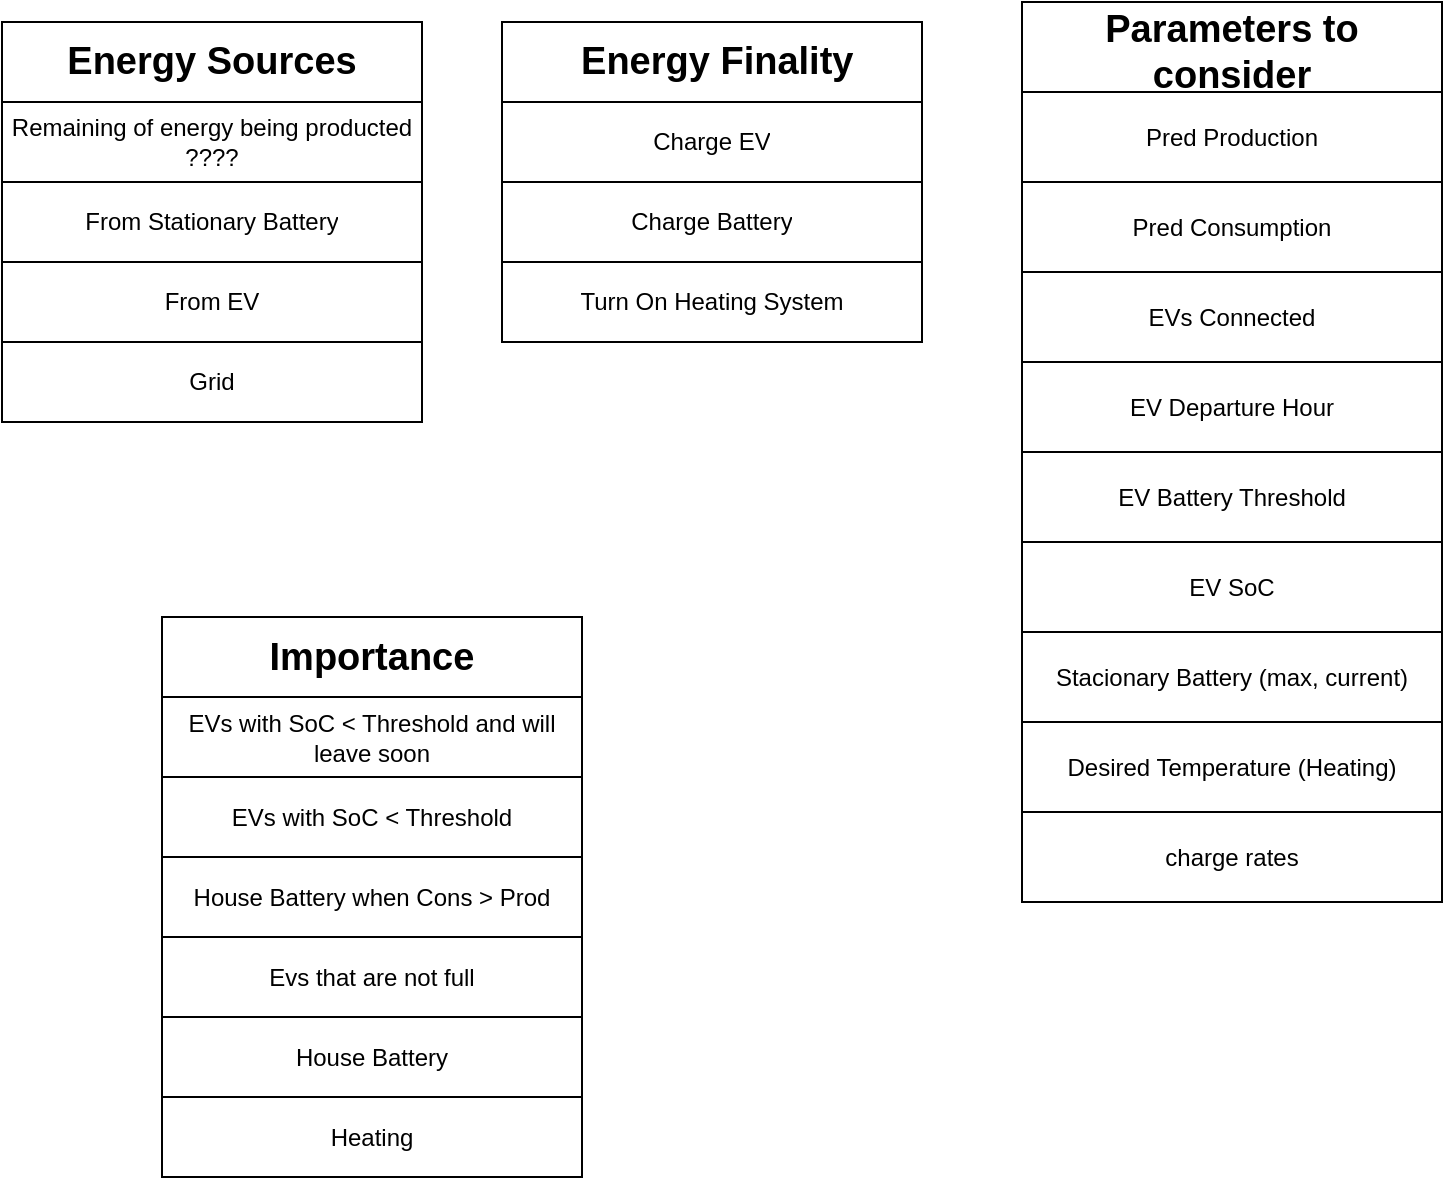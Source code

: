 <mxfile version="16.5.2" type="device" pages="3"><diagram id="OU4k2TjEhq9IYd7AqHkk" name="Page-1"><mxGraphModel dx="1990" dy="805" grid="1" gridSize="10" guides="1" tooltips="1" connect="1" arrows="1" fold="1" page="1" pageScale="1" pageWidth="850" pageHeight="1100" math="0" shadow="0"><root><mxCell id="0"/><mxCell id="1" parent="0"/><mxCell id="NfDv1R_5uM64fhhLwuox-10" value="" style="shape=table;startSize=0;container=1;collapsible=0;childLayout=tableLayout;" parent="1" vertex="1"><mxGeometry x="270" y="30" width="210" height="160" as="geometry"/></mxCell><mxCell id="NfDv1R_5uM64fhhLwuox-11" value="" style="shape=tableRow;horizontal=0;startSize=0;swimlaneHead=0;swimlaneBody=0;top=0;left=0;bottom=0;right=0;collapsible=0;dropTarget=0;fillColor=none;points=[[0,0.5],[1,0.5]];portConstraint=eastwest;" parent="NfDv1R_5uM64fhhLwuox-10" vertex="1"><mxGeometry width="210" height="40" as="geometry"/></mxCell><mxCell id="NfDv1R_5uM64fhhLwuox-12" value="&lt;span style=&quot;font-size: 19px&quot;&gt;&lt;b&gt;&amp;nbsp;Energy Finality&lt;/b&gt;&lt;/span&gt;" style="shape=partialRectangle;html=1;whiteSpace=wrap;connectable=0;overflow=hidden;fillColor=none;top=0;left=0;bottom=0;right=0;pointerEvents=1;" parent="NfDv1R_5uM64fhhLwuox-11" vertex="1"><mxGeometry width="210" height="40" as="geometry"><mxRectangle width="210" height="40" as="alternateBounds"/></mxGeometry></mxCell><mxCell id="NfDv1R_5uM64fhhLwuox-13" value="" style="shape=tableRow;horizontal=0;startSize=0;swimlaneHead=0;swimlaneBody=0;top=0;left=0;bottom=0;right=0;collapsible=0;dropTarget=0;fillColor=none;points=[[0,0.5],[1,0.5]];portConstraint=eastwest;" parent="NfDv1R_5uM64fhhLwuox-10" vertex="1"><mxGeometry y="40" width="210" height="40" as="geometry"/></mxCell><mxCell id="NfDv1R_5uM64fhhLwuox-14" value="Charge EV" style="shape=partialRectangle;html=1;whiteSpace=wrap;connectable=0;overflow=hidden;fillColor=none;top=0;left=0;bottom=0;right=0;pointerEvents=1;" parent="NfDv1R_5uM64fhhLwuox-13" vertex="1"><mxGeometry width="210" height="40" as="geometry"><mxRectangle width="210" height="40" as="alternateBounds"/></mxGeometry></mxCell><mxCell id="NfDv1R_5uM64fhhLwuox-15" value="" style="shape=tableRow;horizontal=0;startSize=0;swimlaneHead=0;swimlaneBody=0;top=0;left=0;bottom=0;right=0;collapsible=0;dropTarget=0;fillColor=none;points=[[0,0.5],[1,0.5]];portConstraint=eastwest;" parent="NfDv1R_5uM64fhhLwuox-10" vertex="1"><mxGeometry y="80" width="210" height="40" as="geometry"/></mxCell><mxCell id="NfDv1R_5uM64fhhLwuox-16" value="Charge Battery" style="shape=partialRectangle;html=1;whiteSpace=wrap;connectable=0;overflow=hidden;fillColor=none;top=0;left=0;bottom=0;right=0;pointerEvents=1;" parent="NfDv1R_5uM64fhhLwuox-15" vertex="1"><mxGeometry width="210" height="40" as="geometry"><mxRectangle width="210" height="40" as="alternateBounds"/></mxGeometry></mxCell><mxCell id="NfDv1R_5uM64fhhLwuox-17" value="" style="shape=tableRow;horizontal=0;startSize=0;swimlaneHead=0;swimlaneBody=0;top=0;left=0;bottom=0;right=0;collapsible=0;dropTarget=0;fillColor=none;points=[[0,0.5],[1,0.5]];portConstraint=eastwest;" parent="NfDv1R_5uM64fhhLwuox-10" vertex="1"><mxGeometry y="120" width="210" height="40" as="geometry"/></mxCell><mxCell id="NfDv1R_5uM64fhhLwuox-18" value="Turn On Heating System" style="shape=partialRectangle;html=1;whiteSpace=wrap;connectable=0;overflow=hidden;fillColor=none;top=0;left=0;bottom=0;right=0;pointerEvents=1;" parent="NfDv1R_5uM64fhhLwuox-17" vertex="1"><mxGeometry width="210" height="40" as="geometry"><mxRectangle width="210" height="40" as="alternateBounds"/></mxGeometry></mxCell><mxCell id="NfDv1R_5uM64fhhLwuox-19" value="" style="shape=table;startSize=0;container=1;collapsible=0;childLayout=tableLayout;" parent="1" vertex="1"><mxGeometry x="530" y="20" width="210" height="450" as="geometry"/></mxCell><mxCell id="NfDv1R_5uM64fhhLwuox-20" value="" style="shape=tableRow;horizontal=0;startSize=0;swimlaneHead=0;swimlaneBody=0;top=0;left=0;bottom=0;right=0;collapsible=0;dropTarget=0;fillColor=none;points=[[0,0.5],[1,0.5]];portConstraint=eastwest;" parent="NfDv1R_5uM64fhhLwuox-19" vertex="1"><mxGeometry width="210" height="45" as="geometry"/></mxCell><mxCell id="NfDv1R_5uM64fhhLwuox-21" value="&lt;b&gt;&lt;font style=&quot;font-size: 19px&quot;&gt;Parameters to consider&lt;/font&gt;&lt;/b&gt;" style="shape=partialRectangle;html=1;whiteSpace=wrap;connectable=0;overflow=hidden;fillColor=none;top=0;left=0;bottom=0;right=0;pointerEvents=1;" parent="NfDv1R_5uM64fhhLwuox-20" vertex="1"><mxGeometry width="210" height="45" as="geometry"><mxRectangle width="210" height="45" as="alternateBounds"/></mxGeometry></mxCell><mxCell id="NfDv1R_5uM64fhhLwuox-22" value="" style="shape=tableRow;horizontal=0;startSize=0;swimlaneHead=0;swimlaneBody=0;top=0;left=0;bottom=0;right=0;collapsible=0;dropTarget=0;fillColor=none;points=[[0,0.5],[1,0.5]];portConstraint=eastwest;" parent="NfDv1R_5uM64fhhLwuox-19" vertex="1"><mxGeometry y="45" width="210" height="45" as="geometry"/></mxCell><mxCell id="NfDv1R_5uM64fhhLwuox-23" value="Pred Production" style="shape=partialRectangle;html=1;whiteSpace=wrap;connectable=0;overflow=hidden;fillColor=none;top=0;left=0;bottom=0;right=0;pointerEvents=1;" parent="NfDv1R_5uM64fhhLwuox-22" vertex="1"><mxGeometry width="210" height="45" as="geometry"><mxRectangle width="210" height="45" as="alternateBounds"/></mxGeometry></mxCell><mxCell id="NfDv1R_5uM64fhhLwuox-24" value="" style="shape=tableRow;horizontal=0;startSize=0;swimlaneHead=0;swimlaneBody=0;top=0;left=0;bottom=0;right=0;collapsible=0;dropTarget=0;fillColor=none;points=[[0,0.5],[1,0.5]];portConstraint=eastwest;" parent="NfDv1R_5uM64fhhLwuox-19" vertex="1"><mxGeometry y="90" width="210" height="45" as="geometry"/></mxCell><mxCell id="NfDv1R_5uM64fhhLwuox-25" value="Pred Consumption" style="shape=partialRectangle;html=1;whiteSpace=wrap;connectable=0;overflow=hidden;fillColor=none;top=0;left=0;bottom=0;right=0;pointerEvents=1;" parent="NfDv1R_5uM64fhhLwuox-24" vertex="1"><mxGeometry width="210" height="45" as="geometry"><mxRectangle width="210" height="45" as="alternateBounds"/></mxGeometry></mxCell><mxCell id="NfDv1R_5uM64fhhLwuox-26" value="" style="shape=tableRow;horizontal=0;startSize=0;swimlaneHead=0;swimlaneBody=0;top=0;left=0;bottom=0;right=0;collapsible=0;dropTarget=0;fillColor=none;points=[[0,0.5],[1,0.5]];portConstraint=eastwest;" parent="NfDv1R_5uM64fhhLwuox-19" vertex="1"><mxGeometry y="135" width="210" height="45" as="geometry"/></mxCell><mxCell id="NfDv1R_5uM64fhhLwuox-27" value="&lt;span&gt;EVs Connected&lt;/span&gt;" style="shape=partialRectangle;html=1;whiteSpace=wrap;connectable=0;overflow=hidden;fillColor=none;top=0;left=0;bottom=0;right=0;pointerEvents=1;" parent="NfDv1R_5uM64fhhLwuox-26" vertex="1"><mxGeometry width="210" height="45" as="geometry"><mxRectangle width="210" height="45" as="alternateBounds"/></mxGeometry></mxCell><mxCell id="NfDv1R_5uM64fhhLwuox-46" value="" style="shape=tableRow;horizontal=0;startSize=0;swimlaneHead=0;swimlaneBody=0;top=0;left=0;bottom=0;right=0;collapsible=0;dropTarget=0;fillColor=none;points=[[0,0.5],[1,0.5]];portConstraint=eastwest;" parent="NfDv1R_5uM64fhhLwuox-19" vertex="1"><mxGeometry y="180" width="210" height="45" as="geometry"/></mxCell><mxCell id="NfDv1R_5uM64fhhLwuox-47" value="&lt;span&gt;EV Departure Hour&lt;/span&gt;" style="shape=partialRectangle;html=1;whiteSpace=wrap;connectable=0;overflow=hidden;fillColor=none;top=0;left=0;bottom=0;right=0;pointerEvents=1;" parent="NfDv1R_5uM64fhhLwuox-46" vertex="1"><mxGeometry width="210" height="45" as="geometry"><mxRectangle width="210" height="45" as="alternateBounds"/></mxGeometry></mxCell><mxCell id="NfDv1R_5uM64fhhLwuox-48" value="" style="shape=tableRow;horizontal=0;startSize=0;swimlaneHead=0;swimlaneBody=0;top=0;left=0;bottom=0;right=0;collapsible=0;dropTarget=0;fillColor=none;points=[[0,0.5],[1,0.5]];portConstraint=eastwest;" parent="NfDv1R_5uM64fhhLwuox-19" vertex="1"><mxGeometry y="225" width="210" height="45" as="geometry"/></mxCell><mxCell id="NfDv1R_5uM64fhhLwuox-49" value="&lt;span&gt;EV Battery Threshold&lt;/span&gt;" style="shape=partialRectangle;html=1;whiteSpace=wrap;connectable=0;overflow=hidden;fillColor=none;top=0;left=0;bottom=0;right=0;pointerEvents=1;" parent="NfDv1R_5uM64fhhLwuox-48" vertex="1"><mxGeometry width="210" height="45" as="geometry"><mxRectangle width="210" height="45" as="alternateBounds"/></mxGeometry></mxCell><mxCell id="NfDv1R_5uM64fhhLwuox-50" value="" style="shape=tableRow;horizontal=0;startSize=0;swimlaneHead=0;swimlaneBody=0;top=0;left=0;bottom=0;right=0;collapsible=0;dropTarget=0;fillColor=none;points=[[0,0.5],[1,0.5]];portConstraint=eastwest;" parent="NfDv1R_5uM64fhhLwuox-19" vertex="1"><mxGeometry y="270" width="210" height="45" as="geometry"/></mxCell><mxCell id="NfDv1R_5uM64fhhLwuox-51" value="&lt;span&gt;EV SoC&lt;/span&gt;" style="shape=partialRectangle;html=1;whiteSpace=wrap;connectable=0;overflow=hidden;fillColor=none;top=0;left=0;bottom=0;right=0;pointerEvents=1;" parent="NfDv1R_5uM64fhhLwuox-50" vertex="1"><mxGeometry width="210" height="45" as="geometry"><mxRectangle width="210" height="45" as="alternateBounds"/></mxGeometry></mxCell><mxCell id="NfDv1R_5uM64fhhLwuox-52" value="" style="shape=tableRow;horizontal=0;startSize=0;swimlaneHead=0;swimlaneBody=0;top=0;left=0;bottom=0;right=0;collapsible=0;dropTarget=0;fillColor=none;points=[[0,0.5],[1,0.5]];portConstraint=eastwest;" parent="NfDv1R_5uM64fhhLwuox-19" vertex="1"><mxGeometry y="315" width="210" height="45" as="geometry"/></mxCell><mxCell id="NfDv1R_5uM64fhhLwuox-53" value="Stacionary Battery (max, current)" style="shape=partialRectangle;html=1;whiteSpace=wrap;connectable=0;overflow=hidden;fillColor=none;top=0;left=0;bottom=0;right=0;pointerEvents=1;" parent="NfDv1R_5uM64fhhLwuox-52" vertex="1"><mxGeometry width="210" height="45" as="geometry"><mxRectangle width="210" height="45" as="alternateBounds"/></mxGeometry></mxCell><mxCell id="TICVULP2S65Z2VSDWABs-18" value="" style="shape=tableRow;horizontal=0;startSize=0;swimlaneHead=0;swimlaneBody=0;top=0;left=0;bottom=0;right=0;collapsible=0;dropTarget=0;fillColor=none;points=[[0,0.5],[1,0.5]];portConstraint=eastwest;" parent="NfDv1R_5uM64fhhLwuox-19" vertex="1"><mxGeometry y="360" width="210" height="45" as="geometry"/></mxCell><mxCell id="TICVULP2S65Z2VSDWABs-19" value="&lt;span&gt;Desired Temperature (Heating)&lt;/span&gt;" style="shape=partialRectangle;html=1;whiteSpace=wrap;connectable=0;overflow=hidden;fillColor=none;top=0;left=0;bottom=0;right=0;pointerEvents=1;" parent="TICVULP2S65Z2VSDWABs-18" vertex="1"><mxGeometry width="210" height="45" as="geometry"><mxRectangle width="210" height="45" as="alternateBounds"/></mxGeometry></mxCell><mxCell id="jtaK97rn_gOuXAsPOfWj-20" value="" style="shape=tableRow;horizontal=0;startSize=0;swimlaneHead=0;swimlaneBody=0;top=0;left=0;bottom=0;right=0;collapsible=0;dropTarget=0;fillColor=none;points=[[0,0.5],[1,0.5]];portConstraint=eastwest;" parent="NfDv1R_5uM64fhhLwuox-19" vertex="1"><mxGeometry y="405" width="210" height="45" as="geometry"/></mxCell><mxCell id="jtaK97rn_gOuXAsPOfWj-21" value="charge rates" style="shape=partialRectangle;html=1;whiteSpace=wrap;connectable=0;overflow=hidden;fillColor=none;top=0;left=0;bottom=0;right=0;pointerEvents=1;" parent="jtaK97rn_gOuXAsPOfWj-20" vertex="1"><mxGeometry width="210" height="45" as="geometry"><mxRectangle width="210" height="45" as="alternateBounds"/></mxGeometry></mxCell><mxCell id="NfDv1R_5uM64fhhLwuox-35" value="" style="shape=table;startSize=0;container=1;collapsible=0;childLayout=tableLayout;" parent="1" vertex="1"><mxGeometry x="20" y="30" width="210" height="200" as="geometry"/></mxCell><mxCell id="NfDv1R_5uM64fhhLwuox-36" value="" style="shape=tableRow;horizontal=0;startSize=0;swimlaneHead=0;swimlaneBody=0;top=0;left=0;bottom=0;right=0;collapsible=0;dropTarget=0;fillColor=none;points=[[0,0.5],[1,0.5]];portConstraint=eastwest;" parent="NfDv1R_5uM64fhhLwuox-35" vertex="1"><mxGeometry width="210" height="40" as="geometry"/></mxCell><mxCell id="NfDv1R_5uM64fhhLwuox-37" value="&lt;b&gt;&lt;font style=&quot;font-size: 19px&quot;&gt;Energy Sources&lt;/font&gt;&lt;/b&gt;" style="shape=partialRectangle;html=1;whiteSpace=wrap;connectable=0;overflow=hidden;fillColor=none;top=0;left=0;bottom=0;right=0;pointerEvents=1;" parent="NfDv1R_5uM64fhhLwuox-36" vertex="1"><mxGeometry width="210" height="40" as="geometry"><mxRectangle width="210" height="40" as="alternateBounds"/></mxGeometry></mxCell><mxCell id="NfDv1R_5uM64fhhLwuox-38" value="" style="shape=tableRow;horizontal=0;startSize=0;swimlaneHead=0;swimlaneBody=0;top=0;left=0;bottom=0;right=0;collapsible=0;dropTarget=0;fillColor=none;points=[[0,0.5],[1,0.5]];portConstraint=eastwest;" parent="NfDv1R_5uM64fhhLwuox-35" vertex="1"><mxGeometry y="40" width="210" height="40" as="geometry"/></mxCell><mxCell id="NfDv1R_5uM64fhhLwuox-39" value="Remaining of energy being producted ????" style="shape=partialRectangle;html=1;whiteSpace=wrap;connectable=0;overflow=hidden;fillColor=none;top=0;left=0;bottom=0;right=0;pointerEvents=1;" parent="NfDv1R_5uM64fhhLwuox-38" vertex="1"><mxGeometry width="210" height="40" as="geometry"><mxRectangle width="210" height="40" as="alternateBounds"/></mxGeometry></mxCell><mxCell id="NfDv1R_5uM64fhhLwuox-40" value="" style="shape=tableRow;horizontal=0;startSize=0;swimlaneHead=0;swimlaneBody=0;top=0;left=0;bottom=0;right=0;collapsible=0;dropTarget=0;fillColor=none;points=[[0,0.5],[1,0.5]];portConstraint=eastwest;" parent="NfDv1R_5uM64fhhLwuox-35" vertex="1"><mxGeometry y="80" width="210" height="40" as="geometry"/></mxCell><mxCell id="NfDv1R_5uM64fhhLwuox-41" value="From Stationary Battery" style="shape=partialRectangle;html=1;whiteSpace=wrap;connectable=0;overflow=hidden;fillColor=none;top=0;left=0;bottom=0;right=0;pointerEvents=1;" parent="NfDv1R_5uM64fhhLwuox-40" vertex="1"><mxGeometry width="210" height="40" as="geometry"><mxRectangle width="210" height="40" as="alternateBounds"/></mxGeometry></mxCell><mxCell id="NfDv1R_5uM64fhhLwuox-44" value="" style="shape=tableRow;horizontal=0;startSize=0;swimlaneHead=0;swimlaneBody=0;top=0;left=0;bottom=0;right=0;collapsible=0;dropTarget=0;fillColor=none;points=[[0,0.5],[1,0.5]];portConstraint=eastwest;" parent="NfDv1R_5uM64fhhLwuox-35" vertex="1"><mxGeometry y="120" width="210" height="40" as="geometry"/></mxCell><mxCell id="NfDv1R_5uM64fhhLwuox-45" value="From EV" style="shape=partialRectangle;html=1;whiteSpace=wrap;connectable=0;overflow=hidden;fillColor=none;top=0;left=0;bottom=0;right=0;pointerEvents=1;" parent="NfDv1R_5uM64fhhLwuox-44" vertex="1"><mxGeometry width="210" height="40" as="geometry"><mxRectangle width="210" height="40" as="alternateBounds"/></mxGeometry></mxCell><mxCell id="0l7w2pZwnHMeky_tz0Bx-3" value="" style="shape=tableRow;horizontal=0;startSize=0;swimlaneHead=0;swimlaneBody=0;top=0;left=0;bottom=0;right=0;collapsible=0;dropTarget=0;fillColor=none;points=[[0,0.5],[1,0.5]];portConstraint=eastwest;" vertex="1" parent="NfDv1R_5uM64fhhLwuox-35"><mxGeometry y="160" width="210" height="40" as="geometry"/></mxCell><mxCell id="0l7w2pZwnHMeky_tz0Bx-4" value="Grid" style="shape=partialRectangle;html=1;whiteSpace=wrap;connectable=0;overflow=hidden;fillColor=none;top=0;left=0;bottom=0;right=0;pointerEvents=1;" vertex="1" parent="0l7w2pZwnHMeky_tz0Bx-3"><mxGeometry width="210" height="40" as="geometry"><mxRectangle width="210" height="40" as="alternateBounds"/></mxGeometry></mxCell><mxCell id="DDMQ2BVwc8BzYwugxK46-1" value="" style="shape=table;startSize=0;container=1;collapsible=0;childLayout=tableLayout;" vertex="1" parent="1"><mxGeometry x="100" y="327.5" width="210" height="280" as="geometry"/></mxCell><mxCell id="DDMQ2BVwc8BzYwugxK46-2" value="" style="shape=tableRow;horizontal=0;startSize=0;swimlaneHead=0;swimlaneBody=0;top=0;left=0;bottom=0;right=0;collapsible=0;dropTarget=0;fillColor=none;points=[[0,0.5],[1,0.5]];portConstraint=eastwest;" vertex="1" parent="DDMQ2BVwc8BzYwugxK46-1"><mxGeometry width="210" height="40" as="geometry"/></mxCell><mxCell id="DDMQ2BVwc8BzYwugxK46-3" value="&lt;span style=&quot;font-size: 19px&quot;&gt;&lt;b&gt;Importance&lt;/b&gt;&lt;/span&gt;" style="shape=partialRectangle;html=1;whiteSpace=wrap;connectable=0;overflow=hidden;fillColor=none;top=0;left=0;bottom=0;right=0;pointerEvents=1;" vertex="1" parent="DDMQ2BVwc8BzYwugxK46-2"><mxGeometry width="210" height="40" as="geometry"><mxRectangle width="210" height="40" as="alternateBounds"/></mxGeometry></mxCell><mxCell id="DDMQ2BVwc8BzYwugxK46-4" value="" style="shape=tableRow;horizontal=0;startSize=0;swimlaneHead=0;swimlaneBody=0;top=0;left=0;bottom=0;right=0;collapsible=0;dropTarget=0;fillColor=none;points=[[0,0.5],[1,0.5]];portConstraint=eastwest;" vertex="1" parent="DDMQ2BVwc8BzYwugxK46-1"><mxGeometry y="40" width="210" height="40" as="geometry"/></mxCell><mxCell id="DDMQ2BVwc8BzYwugxK46-5" value="EVs with SoC &amp;lt; Threshold and will leave soon" style="shape=partialRectangle;html=1;whiteSpace=wrap;connectable=0;overflow=hidden;fillColor=none;top=0;left=0;bottom=0;right=0;pointerEvents=1;" vertex="1" parent="DDMQ2BVwc8BzYwugxK46-4"><mxGeometry width="210" height="40" as="geometry"><mxRectangle width="210" height="40" as="alternateBounds"/></mxGeometry></mxCell><mxCell id="DDMQ2BVwc8BzYwugxK46-6" value="" style="shape=tableRow;horizontal=0;startSize=0;swimlaneHead=0;swimlaneBody=0;top=0;left=0;bottom=0;right=0;collapsible=0;dropTarget=0;fillColor=none;points=[[0,0.5],[1,0.5]];portConstraint=eastwest;" vertex="1" parent="DDMQ2BVwc8BzYwugxK46-1"><mxGeometry y="80" width="210" height="40" as="geometry"/></mxCell><mxCell id="DDMQ2BVwc8BzYwugxK46-7" value="EVs with SoC &amp;lt; Threshold" style="shape=partialRectangle;html=1;whiteSpace=wrap;connectable=0;overflow=hidden;fillColor=none;top=0;left=0;bottom=0;right=0;pointerEvents=1;" vertex="1" parent="DDMQ2BVwc8BzYwugxK46-6"><mxGeometry width="210" height="40" as="geometry"><mxRectangle width="210" height="40" as="alternateBounds"/></mxGeometry></mxCell><mxCell id="DDMQ2BVwc8BzYwugxK46-8" value="" style="shape=tableRow;horizontal=0;startSize=0;swimlaneHead=0;swimlaneBody=0;top=0;left=0;bottom=0;right=0;collapsible=0;dropTarget=0;fillColor=none;points=[[0,0.5],[1,0.5]];portConstraint=eastwest;" vertex="1" parent="DDMQ2BVwc8BzYwugxK46-1"><mxGeometry y="120" width="210" height="40" as="geometry"/></mxCell><mxCell id="DDMQ2BVwc8BzYwugxK46-9" value="House Battery when Cons &amp;gt; Prod" style="shape=partialRectangle;html=1;whiteSpace=wrap;connectable=0;overflow=hidden;fillColor=none;top=0;left=0;bottom=0;right=0;pointerEvents=1;" vertex="1" parent="DDMQ2BVwc8BzYwugxK46-8"><mxGeometry width="210" height="40" as="geometry"><mxRectangle width="210" height="40" as="alternateBounds"/></mxGeometry></mxCell><mxCell id="DDMQ2BVwc8BzYwugxK46-19" value="" style="shape=tableRow;horizontal=0;startSize=0;swimlaneHead=0;swimlaneBody=0;top=0;left=0;bottom=0;right=0;collapsible=0;dropTarget=0;fillColor=none;points=[[0,0.5],[1,0.5]];portConstraint=eastwest;" vertex="1" parent="DDMQ2BVwc8BzYwugxK46-1"><mxGeometry y="160" width="210" height="40" as="geometry"/></mxCell><mxCell id="DDMQ2BVwc8BzYwugxK46-20" value="Evs that are not full" style="shape=partialRectangle;html=1;whiteSpace=wrap;connectable=0;overflow=hidden;fillColor=none;top=0;left=0;bottom=0;right=0;pointerEvents=1;" vertex="1" parent="DDMQ2BVwc8BzYwugxK46-19"><mxGeometry width="210" height="40" as="geometry"><mxRectangle width="210" height="40" as="alternateBounds"/></mxGeometry></mxCell><mxCell id="eWBMA-9RdLpV4JyEIEbS-1" value="" style="shape=tableRow;horizontal=0;startSize=0;swimlaneHead=0;swimlaneBody=0;top=0;left=0;bottom=0;right=0;collapsible=0;dropTarget=0;fillColor=none;points=[[0,0.5],[1,0.5]];portConstraint=eastwest;" vertex="1" parent="DDMQ2BVwc8BzYwugxK46-1"><mxGeometry y="200" width="210" height="40" as="geometry"/></mxCell><mxCell id="eWBMA-9RdLpV4JyEIEbS-2" value="House Battery" style="shape=partialRectangle;html=1;whiteSpace=wrap;connectable=0;overflow=hidden;fillColor=none;top=0;left=0;bottom=0;right=0;pointerEvents=1;" vertex="1" parent="eWBMA-9RdLpV4JyEIEbS-1"><mxGeometry width="210" height="40" as="geometry"><mxRectangle width="210" height="40" as="alternateBounds"/></mxGeometry></mxCell><mxCell id="eWBMA-9RdLpV4JyEIEbS-3" value="" style="shape=tableRow;horizontal=0;startSize=0;swimlaneHead=0;swimlaneBody=0;top=0;left=0;bottom=0;right=0;collapsible=0;dropTarget=0;fillColor=none;points=[[0,0.5],[1,0.5]];portConstraint=eastwest;" vertex="1" parent="DDMQ2BVwc8BzYwugxK46-1"><mxGeometry y="240" width="210" height="40" as="geometry"/></mxCell><mxCell id="eWBMA-9RdLpV4JyEIEbS-4" value="Heating" style="shape=partialRectangle;html=1;whiteSpace=wrap;connectable=0;overflow=hidden;fillColor=none;top=0;left=0;bottom=0;right=0;pointerEvents=1;" vertex="1" parent="eWBMA-9RdLpV4JyEIEbS-3"><mxGeometry width="210" height="40" as="geometry"><mxRectangle width="210" height="40" as="alternateBounds"/></mxGeometry></mxCell></root></mxGraphModel></diagram><diagram id="BL58Ee4ZfpTsDiuSqoVn" name="Page-3"><mxGraphModel dx="1990" dy="805" grid="1" gridSize="10" guides="1" tooltips="1" connect="1" arrows="1" fold="1" page="1" pageScale="1" pageWidth="850" pageHeight="1100" math="0" shadow="0"><root><mxCell id="wUj_Abo4bJ4EukRgE_3O-0"/><mxCell id="wUj_Abo4bJ4EukRgE_3O-1" parent="wUj_Abo4bJ4EukRgE_3O-0"/><mxCell id="oFJi7SueaGYeI3hYcuS6-0" value="Energy Production" style="rounded=0;whiteSpace=wrap;html=1;" vertex="1" parent="wUj_Abo4bJ4EukRgE_3O-1"><mxGeometry x="90" y="60" width="120" height="60" as="geometry"/></mxCell><mxCell id="oFJi7SueaGYeI3hYcuS6-1" value="Stationary battery" style="rounded=0;whiteSpace=wrap;html=1;" vertex="1" parent="wUj_Abo4bJ4EukRgE_3O-1"><mxGeometry x="220" y="150" width="120" height="60" as="geometry"/></mxCell><mxCell id="oFJi7SueaGYeI3hYcuS6-2" value="Energy Consumption" style="rounded=0;whiteSpace=wrap;html=1;" vertex="1" parent="wUj_Abo4bJ4EukRgE_3O-1"><mxGeometry x="350" y="60" width="120" height="60" as="geometry"/></mxCell><mxCell id="oFJi7SueaGYeI3hYcuS6-4" value="EV" style="rounded=0;whiteSpace=wrap;html=1;" vertex="1" parent="wUj_Abo4bJ4EukRgE_3O-1"><mxGeometry x="150" y="250" width="60" height="50" as="geometry"/></mxCell><mxCell id="oFJi7SueaGYeI3hYcuS6-5" value="EV" style="rounded=0;whiteSpace=wrap;html=1;" vertex="1" parent="wUj_Abo4bJ4EukRgE_3O-1"><mxGeometry x="350" y="250" width="60" height="50" as="geometry"/></mxCell><mxCell id="oFJi7SueaGYeI3hYcuS6-7" value="" style="endArrow=classic;html=1;rounded=0;exitX=1;exitY=1;exitDx=0;exitDy=0;entryX=0.058;entryY=-0.05;entryDx=0;entryDy=0;entryPerimeter=0;" edge="1" parent="wUj_Abo4bJ4EukRgE_3O-1" source="oFJi7SueaGYeI3hYcuS6-0" target="oFJi7SueaGYeI3hYcuS6-1"><mxGeometry width="50" height="50" relative="1" as="geometry"><mxPoint x="400" y="440" as="sourcePoint"/><mxPoint x="450" y="390" as="targetPoint"/></mxGeometry></mxCell><mxCell id="oFJi7SueaGYeI3hYcuS6-9" value="" style="endArrow=classic;html=1;rounded=0;exitX=1;exitY=0;exitDx=0;exitDy=0;entryX=0;entryY=1;entryDx=0;entryDy=0;" edge="1" parent="wUj_Abo4bJ4EukRgE_3O-1" source="oFJi7SueaGYeI3hYcuS6-1" target="oFJi7SueaGYeI3hYcuS6-2"><mxGeometry width="50" height="50" relative="1" as="geometry"><mxPoint x="400" y="440" as="sourcePoint"/><mxPoint x="450" y="390" as="targetPoint"/></mxGeometry></mxCell><mxCell id="oFJi7SueaGYeI3hYcuS6-10" value="" style="endArrow=classic;html=1;rounded=0;exitX=1;exitY=0;exitDx=0;exitDy=0;entryX=0;entryY=1;entryDx=0;entryDy=0;" edge="1" parent="wUj_Abo4bJ4EukRgE_3O-1" source="oFJi7SueaGYeI3hYcuS6-4" target="oFJi7SueaGYeI3hYcuS6-1"><mxGeometry width="50" height="50" relative="1" as="geometry"><mxPoint x="400" y="440" as="sourcePoint"/><mxPoint x="450" y="390" as="targetPoint"/></mxGeometry></mxCell><mxCell id="oFJi7SueaGYeI3hYcuS6-11" value="" style="endArrow=classic;html=1;rounded=0;exitX=0;exitY=0;exitDx=0;exitDy=0;entryX=1;entryY=1;entryDx=0;entryDy=0;" edge="1" parent="wUj_Abo4bJ4EukRgE_3O-1" source="oFJi7SueaGYeI3hYcuS6-5" target="oFJi7SueaGYeI3hYcuS6-1"><mxGeometry width="50" height="50" relative="1" as="geometry"><mxPoint x="400" y="440" as="sourcePoint"/><mxPoint x="450" y="390" as="targetPoint"/></mxGeometry></mxCell><mxCell id="oFJi7SueaGYeI3hYcuS6-13" value="" style="endArrow=classic;html=1;rounded=0;exitX=0;exitY=1;exitDx=0;exitDy=0;" edge="1" parent="wUj_Abo4bJ4EukRgE_3O-1" source="oFJi7SueaGYeI3hYcuS6-1"><mxGeometry width="50" height="50" relative="1" as="geometry"><mxPoint x="250" y="330" as="sourcePoint"/><mxPoint x="210" y="250" as="targetPoint"/></mxGeometry></mxCell><mxCell id="oFJi7SueaGYeI3hYcuS6-14" value="" style="endArrow=classic;html=1;rounded=0;entryX=0;entryY=0;entryDx=0;entryDy=0;exitX=1;exitY=1;exitDx=0;exitDy=0;" edge="1" parent="wUj_Abo4bJ4EukRgE_3O-1" source="oFJi7SueaGYeI3hYcuS6-1" target="oFJi7SueaGYeI3hYcuS6-5"><mxGeometry width="50" height="50" relative="1" as="geometry"><mxPoint x="400" y="440" as="sourcePoint"/><mxPoint x="450" y="390" as="targetPoint"/></mxGeometry></mxCell><mxCell id="oFJi7SueaGYeI3hYcuS6-15" value="" style="endArrow=classic;html=1;rounded=0;exitX=1;exitY=0.5;exitDx=0;exitDy=0;entryX=0;entryY=0.5;entryDx=0;entryDy=0;" edge="1" parent="wUj_Abo4bJ4EukRgE_3O-1" source="oFJi7SueaGYeI3hYcuS6-4" target="oFJi7SueaGYeI3hYcuS6-5"><mxGeometry width="50" height="50" relative="1" as="geometry"><mxPoint x="210" y="330" as="sourcePoint"/><mxPoint x="260" y="280" as="targetPoint"/></mxGeometry></mxCell><mxCell id="oFJi7SueaGYeI3hYcuS6-16" value="" style="endArrow=classic;html=1;rounded=0;entryX=1;entryY=0.5;entryDx=0;entryDy=0;exitX=0;exitY=0.5;exitDx=0;exitDy=0;" edge="1" parent="wUj_Abo4bJ4EukRgE_3O-1" source="oFJi7SueaGYeI3hYcuS6-5" target="oFJi7SueaGYeI3hYcuS6-4"><mxGeometry width="50" height="50" relative="1" as="geometry"><mxPoint x="230" y="390" as="sourcePoint"/><mxPoint x="280" y="340" as="targetPoint"/></mxGeometry></mxCell></root></mxGraphModel></diagram><diagram id="0iBP39dMDzF55T_2szbe" name="Page-2"><mxGraphModel dx="1990" dy="805" grid="1" gridSize="10" guides="1" tooltips="1" connect="1" arrows="1" fold="1" page="1" pageScale="1" pageWidth="850" pageHeight="1100" math="0" shadow="0"><root><mxCell id="4rvjBYG6XyMvt00s5fIw-0"/><mxCell id="4rvjBYG6XyMvt00s5fIw-1" parent="4rvjBYG6XyMvt00s5fIw-0"/><mxCell id="P3WKgdNdeuseKkSKkhGK-2" style="edgeStyle=orthogonalEdgeStyle;rounded=0;orthogonalLoop=1;jettySize=auto;html=1;entryX=0.5;entryY=0;entryDx=0;entryDy=0;fontSize=19;" parent="4rvjBYG6XyMvt00s5fIw-1" source="P3WKgdNdeuseKkSKkhGK-0" target="zKdLQmMFiD0sTqLJwA71-0" edge="1"><mxGeometry relative="1" as="geometry"><mxPoint x="350" y="370" as="targetPoint"/></mxGeometry></mxCell><mxCell id="P3WKgdNdeuseKkSKkhGK-0" value="&lt;font style=&quot;font-size: 12px&quot;&gt;Prod P&amp;nbsp;&lt;br&gt;&lt;font style=&quot;font-size: 12px&quot;&gt;vs&lt;br&gt;&lt;/font&gt;&amp;nbsp;Cons P&lt;/font&gt;" style="rhombus;whiteSpace=wrap;html=1;fontSize=19;" parent="4rvjBYG6XyMvt00s5fIw-1" vertex="1"><mxGeometry x="30" y="250" width="120" height="110" as="geometry"/></mxCell><mxCell id="P3WKgdNdeuseKkSKkhGK-3" value="Prod P &amp;gt; Cons P" style="text;html=1;strokeColor=none;fillColor=none;align=center;verticalAlign=middle;whiteSpace=wrap;rounded=0;fontSize=19;" parent="4rvjBYG6XyMvt00s5fIw-1" vertex="1"><mxGeometry x="145" y="270" width="160" height="30" as="geometry"/></mxCell><mxCell id="zKdLQmMFiD0sTqLJwA71-1" style="edgeStyle=orthogonalEdgeStyle;rounded=0;orthogonalLoop=1;jettySize=auto;html=1;fontSize=19;entryX=0.5;entryY=0;entryDx=0;entryDy=0;" parent="4rvjBYG6XyMvt00s5fIw-1" source="zKdLQmMFiD0sTqLJwA71-0" target="SVkrd_9NJziWvWRX4h1z-1" edge="1"><mxGeometry relative="1" as="geometry"><mxPoint x="420" y="415" as="targetPoint"/></mxGeometry></mxCell><mxCell id="zKdLQmMFiD0sTqLJwA71-0" value="&lt;font style=&quot;font-size: 12px&quot;&gt;EV Connceted&lt;/font&gt;" style="rhombus;whiteSpace=wrap;html=1;fontSize=19;" parent="4rvjBYG6XyMvt00s5fIw-1" vertex="1"><mxGeometry x="210" y="350" width="110" height="110" as="geometry"/></mxCell><mxCell id="zKdLQmMFiD0sTqLJwA71-3" value="Yes" style="text;html=1;strokeColor=none;fillColor=none;align=center;verticalAlign=middle;whiteSpace=wrap;rounded=0;fontSize=19;" parent="4rvjBYG6XyMvt00s5fIw-1" vertex="1"><mxGeometry x="335" y="380" width="60" height="30" as="geometry"/></mxCell><mxCell id="SVkrd_9NJziWvWRX4h1z-2" style="edgeStyle=orthogonalEdgeStyle;rounded=0;orthogonalLoop=1;jettySize=auto;html=1;fontSize=12;" parent="4rvjBYG6XyMvt00s5fIw-1" source="SVkrd_9NJziWvWRX4h1z-1" edge="1"><mxGeometry relative="1" as="geometry"><mxPoint x="560" y="530" as="targetPoint"/></mxGeometry></mxCell><mxCell id="SVkrd_9NJziWvWRX4h1z-1" value="&lt;span style=&quot;font-size: 12px&quot;&gt;EV Full&lt;/span&gt;" style="rhombus;whiteSpace=wrap;html=1;fontSize=19;" parent="4rvjBYG6XyMvt00s5fIw-1" vertex="1"><mxGeometry x="370" y="470" width="120" height="120" as="geometry"/></mxCell><mxCell id="SVkrd_9NJziWvWRX4h1z-4" value="Yes" style="text;html=1;strokeColor=none;fillColor=none;align=center;verticalAlign=middle;whiteSpace=wrap;rounded=0;fontSize=19;" parent="4rvjBYG6XyMvt00s5fIw-1" vertex="1"><mxGeometry x="490" y="490" width="60" height="30" as="geometry"/></mxCell><mxCell id="SVkrd_9NJziWvWRX4h1z-5" style="edgeStyle=orthogonalEdgeStyle;rounded=0;orthogonalLoop=1;jettySize=auto;html=1;fontSize=12;" parent="4rvjBYG6XyMvt00s5fIw-1" source="SVkrd_9NJziWvWRX4h1z-6" edge="1"><mxGeometry relative="1" as="geometry"><mxPoint x="750" y="530" as="targetPoint"/></mxGeometry></mxCell><mxCell id="SVkrd_9NJziWvWRX4h1z-6" value="&lt;span style=&quot;font-size: 12px&quot;&gt;Battery Full&lt;/span&gt;" style="rhombus;whiteSpace=wrap;html=1;fontSize=19;" parent="4rvjBYG6XyMvt00s5fIw-1" vertex="1"><mxGeometry x="560" y="470" width="120" height="120" as="geometry"/></mxCell><mxCell id="SVkrd_9NJziWvWRX4h1z-7" value="Yes" style="text;html=1;strokeColor=none;fillColor=none;align=center;verticalAlign=middle;whiteSpace=wrap;rounded=0;fontSize=19;" parent="4rvjBYG6XyMvt00s5fIw-1" vertex="1"><mxGeometry x="680" y="490" width="60" height="30" as="geometry"/></mxCell><mxCell id="SVkrd_9NJziWvWRX4h1z-8" style="edgeStyle=orthogonalEdgeStyle;rounded=0;orthogonalLoop=1;jettySize=auto;html=1;fontSize=12;" parent="4rvjBYG6XyMvt00s5fIw-1" source="SVkrd_9NJziWvWRX4h1z-9" edge="1"><mxGeometry relative="1" as="geometry"><mxPoint x="940" y="530" as="targetPoint"/></mxGeometry></mxCell><mxCell id="nM-pzOnO2G4GB_omZbPs-1" style="edgeStyle=orthogonalEdgeStyle;rounded=0;orthogonalLoop=1;jettySize=auto;html=1;fontSize=12;" parent="4rvjBYG6XyMvt00s5fIw-1" source="SVkrd_9NJziWvWRX4h1z-9" edge="1"><mxGeometry relative="1" as="geometry"><mxPoint x="810" y="650" as="targetPoint"/></mxGeometry></mxCell><mxCell id="SVkrd_9NJziWvWRX4h1z-9" value="&lt;span style=&quot;font-size: 12px&quot;&gt;Good Temperature&lt;/span&gt;" style="rhombus;whiteSpace=wrap;html=1;fontSize=19;" parent="4rvjBYG6XyMvt00s5fIw-1" vertex="1"><mxGeometry x="750" y="470" width="120" height="120" as="geometry"/></mxCell><mxCell id="SVkrd_9NJziWvWRX4h1z-10" value="Yes" style="text;html=1;strokeColor=none;fillColor=none;align=center;verticalAlign=middle;whiteSpace=wrap;rounded=0;fontSize=19;" parent="4rvjBYG6XyMvt00s5fIw-1" vertex="1"><mxGeometry x="870" y="490" width="60" height="30" as="geometry"/></mxCell><mxCell id="nM-pzOnO2G4GB_omZbPs-0" value="Re Sell Energy" style="rounded=0;whiteSpace=wrap;html=1;fontSize=12;" parent="4rvjBYG6XyMvt00s5fIw-1" vertex="1"><mxGeometry x="940" y="500" width="120" height="60" as="geometry"/></mxCell><mxCell id="nM-pzOnO2G4GB_omZbPs-2" value="No" style="text;html=1;strokeColor=none;fillColor=none;align=center;verticalAlign=middle;whiteSpace=wrap;rounded=0;fontSize=19;" parent="4rvjBYG6XyMvt00s5fIw-1" vertex="1"><mxGeometry x="810" y="590" width="60" height="30" as="geometry"/></mxCell><mxCell id="nM-pzOnO2G4GB_omZbPs-3" value="Turn On Heating" style="rounded=0;whiteSpace=wrap;html=1;fontSize=12;" parent="4rvjBYG6XyMvt00s5fIw-1" vertex="1"><mxGeometry x="750" y="650" width="120" height="60" as="geometry"/></mxCell><mxCell id="nM-pzOnO2G4GB_omZbPs-4" style="edgeStyle=orthogonalEdgeStyle;rounded=0;orthogonalLoop=1;jettySize=auto;html=1;fontSize=12;" parent="4rvjBYG6XyMvt00s5fIw-1" edge="1"><mxGeometry relative="1" as="geometry"><mxPoint x="620" y="650" as="targetPoint"/><mxPoint x="620" y="590" as="sourcePoint"/></mxGeometry></mxCell><mxCell id="nM-pzOnO2G4GB_omZbPs-5" value="No" style="text;html=1;strokeColor=none;fillColor=none;align=center;verticalAlign=middle;whiteSpace=wrap;rounded=0;fontSize=19;" parent="4rvjBYG6XyMvt00s5fIw-1" vertex="1"><mxGeometry x="620" y="590" width="60" height="30" as="geometry"/></mxCell><mxCell id="nM-pzOnO2G4GB_omZbPs-6" value="Charge Battery" style="rounded=0;whiteSpace=wrap;html=1;fontSize=12;" parent="4rvjBYG6XyMvt00s5fIw-1" vertex="1"><mxGeometry x="560" y="650" width="120" height="60" as="geometry"/></mxCell><mxCell id="nM-pzOnO2G4GB_omZbPs-7" style="edgeStyle=orthogonalEdgeStyle;rounded=0;orthogonalLoop=1;jettySize=auto;html=1;fontSize=12;" parent="4rvjBYG6XyMvt00s5fIw-1" edge="1"><mxGeometry relative="1" as="geometry"><mxPoint x="430" y="650" as="targetPoint"/><mxPoint x="430" y="590" as="sourcePoint"/></mxGeometry></mxCell><mxCell id="nM-pzOnO2G4GB_omZbPs-8" value="No" style="text;html=1;strokeColor=none;fillColor=none;align=center;verticalAlign=middle;whiteSpace=wrap;rounded=0;fontSize=19;" parent="4rvjBYG6XyMvt00s5fIw-1" vertex="1"><mxGeometry x="430" y="590" width="60" height="30" as="geometry"/></mxCell><mxCell id="nM-pzOnO2G4GB_omZbPs-9" value="Charge EV" style="rounded=0;whiteSpace=wrap;html=1;fontSize=12;" parent="4rvjBYG6XyMvt00s5fIw-1" vertex="1"><mxGeometry x="370" y="650" width="120" height="60" as="geometry"/></mxCell><mxCell id="nM-pzOnO2G4GB_omZbPs-13" style="edgeStyle=orthogonalEdgeStyle;rounded=0;orthogonalLoop=1;jettySize=auto;html=1;entryX=0.5;entryY=0;entryDx=0;entryDy=0;fontSize=19;" parent="4rvjBYG6XyMvt00s5fIw-1" source="nM-pzOnO2G4GB_omZbPs-14" edge="1"><mxGeometry relative="1" as="geometry"><mxPoint x="365" y="160" as="targetPoint"/></mxGeometry></mxCell><mxCell id="nM-pzOnO2G4GB_omZbPs-14" value="&lt;font style=&quot;font-size: 12px&quot;&gt;Prod C&amp;nbsp;&lt;br&gt;&lt;font style=&quot;font-size: 12px&quot;&gt;vs&lt;br&gt;&lt;/font&gt;&amp;nbsp;Cons C&lt;/font&gt;" style="rhombus;whiteSpace=wrap;html=1;fontSize=19;" parent="4rvjBYG6XyMvt00s5fIw-1" vertex="1"><mxGeometry x="130" y="60" width="120" height="110" as="geometry"/></mxCell><mxCell id="nM-pzOnO2G4GB_omZbPs-15" value="Prod C &amp;gt; Cons C" style="text;html=1;strokeColor=none;fillColor=none;align=center;verticalAlign=middle;whiteSpace=wrap;rounded=0;fontSize=19;" parent="4rvjBYG6XyMvt00s5fIw-1" vertex="1"><mxGeometry x="245" y="80" width="160" height="30" as="geometry"/></mxCell><mxCell id="dxv_BZ2eBzUrLdwRPGvt-9" value="Available Energy&lt;br&gt;=&lt;br&gt;Battery + sum(Exceeding EV batteries)&amp;nbsp;" style="rounded=1;whiteSpace=wrap;html=1;" parent="4rvjBYG6XyMvt00s5fIw-1" vertex="1"><mxGeometry x="490" y="15" width="250" height="75" as="geometry"/></mxCell><mxCell id="dxv_BZ2eBzUrLdwRPGvt-10" value="Energy Deficit = Prod pred - Cons Pred - sum(energy left in EVs)" style="rounded=1;whiteSpace=wrap;html=1;" parent="4rvjBYG6XyMvt00s5fIw-1" vertex="1"><mxGeometry x="490" y="110" width="250" height="65" as="geometry"/></mxCell><mxCell id="dxv_BZ2eBzUrLdwRPGvt-20" value="Available Energy&lt;br&gt;=&lt;br&gt;Battery + sum(Exceeding EV batteries)&amp;nbsp;" style="rounded=1;whiteSpace=wrap;html=1;" parent="4rvjBYG6XyMvt00s5fIw-1" vertex="1"><mxGeometry x="490" y="190" width="250" height="75" as="geometry"/></mxCell><mxCell id="dxv_BZ2eBzUrLdwRPGvt-21" value="Energy Deficit = Prod pred + Battery - Cons Pred" style="rounded=1;whiteSpace=wrap;html=1;" parent="4rvjBYG6XyMvt00s5fIw-1" vertex="1"><mxGeometry x="490" y="285" width="250" height="65" as="geometry"/></mxCell><mxCell id="5al3EgUE1fhrodKoDJnV-17" value="" style="edgeStyle=orthogonalEdgeStyle;rounded=0;orthogonalLoop=1;jettySize=auto;html=1;" edge="1" parent="4rvjBYG6XyMvt00s5fIw-1" target="5al3EgUE1fhrodKoDJnV-1"><mxGeometry relative="1" as="geometry"><mxPoint x="1740" y="90" as="sourcePoint"/></mxGeometry></mxCell><mxCell id="5al3EgUE1fhrodKoDJnV-2" style="edgeStyle=orthogonalEdgeStyle;rounded=0;orthogonalLoop=1;jettySize=auto;html=1;entryX=0;entryY=0.5;entryDx=0;entryDy=0;" edge="1" parent="4rvjBYG6XyMvt00s5fIw-1" source="5al3EgUE1fhrodKoDJnV-1" target="5al3EgUE1fhrodKoDJnV-4"><mxGeometry relative="1" as="geometry"><mxPoint x="2020" y="190" as="targetPoint"/></mxGeometry></mxCell><mxCell id="5al3EgUE1fhrodKoDJnV-18" style="edgeStyle=orthogonalEdgeStyle;rounded=0;orthogonalLoop=1;jettySize=auto;html=1;entryX=0.5;entryY=0;entryDx=0;entryDy=0;" edge="1" parent="4rvjBYG6XyMvt00s5fIw-1" source="5al3EgUE1fhrodKoDJnV-1" target="5al3EgUE1fhrodKoDJnV-19"><mxGeometry relative="1" as="geometry"><mxPoint x="1600" y="230" as="targetPoint"/></mxGeometry></mxCell><mxCell id="5al3EgUE1fhrodKoDJnV-1" value="SOC&lt;br&gt;vs&lt;br&gt;Threshold" style="rhombus;whiteSpace=wrap;html=1;" vertex="1" parent="4rvjBYG6XyMvt00s5fIw-1"><mxGeometry x="1680" y="125" width="120" height="120" as="geometry"/></mxCell><mxCell id="5al3EgUE1fhrodKoDJnV-3" value="SoC &amp;lt; Threshold &lt;br&gt;(needs Charging)" style="text;html=1;align=center;verticalAlign=middle;resizable=0;points=[];autosize=1;strokeColor=none;fillColor=none;" vertex="1" parent="4rvjBYG6XyMvt00s5fIw-1"><mxGeometry x="1810" y="155" width="110" height="30" as="geometry"/></mxCell><mxCell id="5al3EgUE1fhrodKoDJnV-5" style="edgeStyle=orthogonalEdgeStyle;rounded=0;orthogonalLoop=1;jettySize=auto;html=1;entryX=0;entryY=0.5;entryDx=0;entryDy=0;" edge="1" parent="4rvjBYG6XyMvt00s5fIw-1" source="5al3EgUE1fhrodKoDJnV-4" target="5al3EgUE1fhrodKoDJnV-6"><mxGeometry relative="1" as="geometry"><mxPoint x="2135" y="185" as="targetPoint"/></mxGeometry></mxCell><mxCell id="5al3EgUE1fhrodKoDJnV-9" style="edgeStyle=orthogonalEdgeStyle;rounded=0;orthogonalLoop=1;jettySize=auto;html=1;" edge="1" parent="4rvjBYG6XyMvt00s5fIw-1" source="5al3EgUE1fhrodKoDJnV-4"><mxGeometry relative="1" as="geometry"><mxPoint x="1995" y="315" as="targetPoint"/></mxGeometry></mxCell><mxCell id="5al3EgUE1fhrodKoDJnV-4" value="Needs energy&lt;br&gt;Now?" style="rhombus;whiteSpace=wrap;html=1;" vertex="1" parent="4rvjBYG6XyMvt00s5fIw-1"><mxGeometry x="1940" y="130" width="110" height="110" as="geometry"/></mxCell><mxCell id="5al3EgUE1fhrodKoDJnV-6" value="Charge" style="rounded=0;whiteSpace=wrap;html=1;" vertex="1" parent="4rvjBYG6XyMvt00s5fIw-1"><mxGeometry x="2125" y="155" width="65" height="60" as="geometry"/></mxCell><mxCell id="5al3EgUE1fhrodKoDJnV-8" value="yes" style="text;html=1;align=center;verticalAlign=middle;resizable=0;points=[];autosize=1;strokeColor=none;fillColor=none;" vertex="1" parent="4rvjBYG6XyMvt00s5fIw-1"><mxGeometry x="2060" y="165" width="30" height="20" as="geometry"/></mxCell><mxCell id="5al3EgUE1fhrodKoDJnV-10" value="No" style="text;html=1;align=center;verticalAlign=middle;resizable=0;points=[];autosize=1;strokeColor=none;fillColor=none;" vertex="1" parent="4rvjBYG6XyMvt00s5fIw-1"><mxGeometry x="1995" y="245" width="30" height="20" as="geometry"/></mxCell><mxCell id="5al3EgUE1fhrodKoDJnV-11" value="Current Time vs &lt;br&gt;Departure Time vs &lt;br&gt;Energy needed vs &lt;br&gt;Charge Rate&amp;nbsp;" style="text;html=1;align=center;verticalAlign=middle;resizable=0;points=[];autosize=1;strokeColor=none;fillColor=none;" vertex="1" parent="4rvjBYG6XyMvt00s5fIw-1"><mxGeometry x="1945" y="60" width="110" height="60" as="geometry"/></mxCell><mxCell id="5al3EgUE1fhrodKoDJnV-14" style="edgeStyle=orthogonalEdgeStyle;rounded=0;orthogonalLoop=1;jettySize=auto;html=1;entryX=0.5;entryY=0;entryDx=0;entryDy=0;" edge="1" parent="4rvjBYG6XyMvt00s5fIw-1" source="5al3EgUE1fhrodKoDJnV-12" target="5al3EgUE1fhrodKoDJnV-15"><mxGeometry relative="1" as="geometry"><mxPoint x="1995" y="370" as="targetPoint"/></mxGeometry></mxCell><mxCell id="5al3EgUE1fhrodKoDJnV-12" value="Not Priority" style="ellipse;whiteSpace=wrap;html=1;" vertex="1" parent="4rvjBYG6XyMvt00s5fIw-1"><mxGeometry x="1950" y="272.5" width="90" height="50" as="geometry"/></mxCell><mxCell id="5al3EgUE1fhrodKoDJnV-13" value="Check if House&amp;nbsp;&lt;br&gt;needs Energy" style="text;html=1;align=center;verticalAlign=middle;resizable=0;points=[];autosize=1;strokeColor=none;fillColor=none;" vertex="1" parent="4rvjBYG6XyMvt00s5fIw-1"><mxGeometry x="2040" y="282.5" width="100" height="30" as="geometry"/></mxCell><mxCell id="5al3EgUE1fhrodKoDJnV-16" style="edgeStyle=orthogonalEdgeStyle;rounded=0;orthogonalLoop=1;jettySize=auto;html=1;entryX=0.5;entryY=1;entryDx=0;entryDy=0;" edge="1" parent="4rvjBYG6XyMvt00s5fIw-1" source="5al3EgUE1fhrodKoDJnV-15" target="5al3EgUE1fhrodKoDJnV-6"><mxGeometry relative="1" as="geometry"><mxPoint x="2185" y="425" as="targetPoint"/></mxGeometry></mxCell><mxCell id="5al3EgUE1fhrodKoDJnV-35" style="edgeStyle=orthogonalEdgeStyle;rounded=0;orthogonalLoop=1;jettySize=auto;html=1;entryX=1;entryY=0.5;entryDx=0;entryDy=0;" edge="1" parent="4rvjBYG6XyMvt00s5fIw-1" source="5al3EgUE1fhrodKoDJnV-15" target="5al3EgUE1fhrodKoDJnV-24"><mxGeometry relative="1" as="geometry"><Array as="points"><mxPoint x="1995" y="460"/></Array></mxGeometry></mxCell><mxCell id="5al3EgUE1fhrodKoDJnV-15" value="Can&lt;br&gt;Charge?" style="rhombus;whiteSpace=wrap;html=1;" vertex="1" parent="4rvjBYG6XyMvt00s5fIw-1"><mxGeometry x="1955" y="350" width="80" height="80" as="geometry"/></mxCell><mxCell id="5al3EgUE1fhrodKoDJnV-21" style="edgeStyle=orthogonalEdgeStyle;rounded=0;orthogonalLoop=1;jettySize=auto;html=1;entryX=0;entryY=0.5;entryDx=0;entryDy=0;" edge="1" parent="4rvjBYG6XyMvt00s5fIw-1" source="5al3EgUE1fhrodKoDJnV-19" target="5al3EgUE1fhrodKoDJnV-22"><mxGeometry relative="1" as="geometry"><mxPoint x="1720" y="330" as="targetPoint"/></mxGeometry></mxCell><mxCell id="5al3EgUE1fhrodKoDJnV-27" style="edgeStyle=orthogonalEdgeStyle;rounded=0;orthogonalLoop=1;jettySize=auto;html=1;entryX=0.5;entryY=0;entryDx=0;entryDy=0;" edge="1" parent="4rvjBYG6XyMvt00s5fIw-1" source="5al3EgUE1fhrodKoDJnV-19" target="5al3EgUE1fhrodKoDJnV-25"><mxGeometry relative="1" as="geometry"/></mxCell><mxCell id="5al3EgUE1fhrodKoDJnV-19" value="Energy is&lt;br&gt;needed?" style="rhombus;whiteSpace=wrap;html=1;" vertex="1" parent="4rvjBYG6XyMvt00s5fIw-1"><mxGeometry x="1580" y="258" width="80" height="80" as="geometry"/></mxCell><mxCell id="5al3EgUE1fhrodKoDJnV-20" value="SoC &amp;gt; Threshold&lt;br&gt;(can dispend Energy)" style="text;html=1;align=center;verticalAlign=middle;resizable=0;points=[];autosize=1;strokeColor=none;fillColor=none;" vertex="1" parent="4rvjBYG6XyMvt00s5fIw-1"><mxGeometry x="1550" y="155" width="130" height="30" as="geometry"/></mxCell><mxCell id="5al3EgUE1fhrodKoDJnV-23" style="edgeStyle=orthogonalEdgeStyle;rounded=0;orthogonalLoop=1;jettySize=auto;html=1;entryX=0;entryY=0.5;entryDx=0;entryDy=0;" edge="1" parent="4rvjBYG6XyMvt00s5fIw-1" source="5al3EgUE1fhrodKoDJnV-22" target="5al3EgUE1fhrodKoDJnV-15"><mxGeometry relative="1" as="geometry"/></mxCell><mxCell id="5al3EgUE1fhrodKoDJnV-30" style="edgeStyle=orthogonalEdgeStyle;rounded=0;orthogonalLoop=1;jettySize=auto;html=1;entryX=0.5;entryY=0;entryDx=0;entryDy=0;" edge="1" parent="4rvjBYG6XyMvt00s5fIw-1" source="5al3EgUE1fhrodKoDJnV-22" target="5al3EgUE1fhrodKoDJnV-24"><mxGeometry relative="1" as="geometry"/></mxCell><mxCell id="5al3EgUE1fhrodKoDJnV-22" value="Is Full?" style="rhombus;whiteSpace=wrap;html=1;" vertex="1" parent="4rvjBYG6XyMvt00s5fIw-1"><mxGeometry x="1770" y="310" width="80" height="80" as="geometry"/></mxCell><mxCell id="5al3EgUE1fhrodKoDJnV-24" value="Idle" style="rounded=0;whiteSpace=wrap;html=1;" vertex="1" parent="4rvjBYG6XyMvt00s5fIw-1"><mxGeometry x="1777.5" y="430" width="65" height="60" as="geometry"/></mxCell><mxCell id="5al3EgUE1fhrodKoDJnV-25" value="Give Energy" style="rounded=0;whiteSpace=wrap;html=1;" vertex="1" parent="4rvjBYG6XyMvt00s5fIw-1"><mxGeometry x="1587.5" y="380" width="65" height="60" as="geometry"/></mxCell><mxCell id="5al3EgUE1fhrodKoDJnV-26" value="EV Connected" style="ellipse;whiteSpace=wrap;html=1;" vertex="1" parent="4rvjBYG6XyMvt00s5fIw-1"><mxGeometry x="1680" y="10" width="120" height="80" as="geometry"/></mxCell><mxCell id="5al3EgUE1fhrodKoDJnV-28" value="yes" style="text;html=1;align=center;verticalAlign=middle;resizable=0;points=[];autosize=1;strokeColor=none;fillColor=none;" vertex="1" parent="4rvjBYG6XyMvt00s5fIw-1"><mxGeometry x="1580" y="340" width="30" height="20" as="geometry"/></mxCell><mxCell id="5al3EgUE1fhrodKoDJnV-29" value="No" style="text;html=1;align=center;verticalAlign=middle;resizable=0;points=[];autosize=1;strokeColor=none;fillColor=none;" vertex="1" parent="4rvjBYG6XyMvt00s5fIw-1"><mxGeometry x="1660" y="275" width="30" height="20" as="geometry"/></mxCell><mxCell id="5al3EgUE1fhrodKoDJnV-31" value="yes" style="text;html=1;align=center;verticalAlign=middle;resizable=0;points=[];autosize=1;strokeColor=none;fillColor=none;" vertex="1" parent="4rvjBYG6XyMvt00s5fIw-1"><mxGeometry x="1812.5" y="390" width="30" height="20" as="geometry"/></mxCell><mxCell id="5al3EgUE1fhrodKoDJnV-32" value="No" style="text;html=1;align=center;verticalAlign=middle;resizable=0;points=[];autosize=1;strokeColor=none;fillColor=none;" vertex="1" parent="4rvjBYG6XyMvt00s5fIw-1"><mxGeometry x="1860" y="330" width="30" height="20" as="geometry"/></mxCell><mxCell id="5al3EgUE1fhrodKoDJnV-33" value="yes" style="text;html=1;align=center;verticalAlign=middle;resizable=0;points=[];autosize=1;strokeColor=none;fillColor=none;" vertex="1" parent="4rvjBYG6XyMvt00s5fIw-1"><mxGeometry x="2040" y="360" width="30" height="20" as="geometry"/></mxCell><mxCell id="5al3EgUE1fhrodKoDJnV-34" value="No" style="text;html=1;align=center;verticalAlign=middle;resizable=0;points=[];autosize=1;strokeColor=none;fillColor=none;" vertex="1" parent="4rvjBYG6XyMvt00s5fIw-1"><mxGeometry x="1940" y="440" width="30" height="20" as="geometry"/></mxCell><mxCell id="5al3EgUE1fhrodKoDJnV-37" style="edgeStyle=orthogonalEdgeStyle;rounded=0;orthogonalLoop=1;jettySize=auto;html=1;" edge="1" parent="4rvjBYG6XyMvt00s5fIw-1" source="5al3EgUE1fhrodKoDJnV-36"><mxGeometry relative="1" as="geometry"><mxPoint x="1740" y="655" as="targetPoint"/></mxGeometry></mxCell><mxCell id="5al3EgUE1fhrodKoDJnV-36" value="House" style="ellipse;whiteSpace=wrap;html=1;" vertex="1" parent="4rvjBYG6XyMvt00s5fIw-1"><mxGeometry x="1680" y="540" width="120" height="80" as="geometry"/></mxCell><mxCell id="5al3EgUE1fhrodKoDJnV-40" style="edgeStyle=orthogonalEdgeStyle;rounded=0;orthogonalLoop=1;jettySize=auto;html=1;entryX=0;entryY=0.5;entryDx=0;entryDy=0;" edge="1" parent="4rvjBYG6XyMvt00s5fIw-1" source="5al3EgUE1fhrodKoDJnV-38" target="5al3EgUE1fhrodKoDJnV-42"><mxGeometry relative="1" as="geometry"><mxPoint x="1890" y="705" as="targetPoint"/></mxGeometry></mxCell><mxCell id="5al3EgUE1fhrodKoDJnV-56" style="edgeStyle=orthogonalEdgeStyle;rounded=0;orthogonalLoop=1;jettySize=auto;html=1;entryX=1;entryY=0.5;entryDx=0;entryDy=0;" edge="1" parent="4rvjBYG6XyMvt00s5fIw-1" source="5al3EgUE1fhrodKoDJnV-38" target="5al3EgUE1fhrodKoDJnV-55"><mxGeometry relative="1" as="geometry"/></mxCell><mxCell id="5al3EgUE1fhrodKoDJnV-38" value="Cons&lt;br&gt;vs&lt;br&gt;Prod" style="rhombus;whiteSpace=wrap;html=1;" vertex="1" parent="4rvjBYG6XyMvt00s5fIw-1"><mxGeometry x="1690" y="656.25" width="100" height="100" as="geometry"/></mxCell><mxCell id="5al3EgUE1fhrodKoDJnV-39" value="1- Other Evs&lt;br&gt;2- House (Battery/Production)&lt;br&gt;3- Grid" style="text;html=1;align=center;verticalAlign=middle;resizable=0;points=[];autosize=1;strokeColor=none;fillColor=none;" vertex="1" parent="4rvjBYG6XyMvt00s5fIw-1"><mxGeometry x="2190" y="160" width="170" height="50" as="geometry"/></mxCell><mxCell id="5al3EgUE1fhrodKoDJnV-41" value="Prod &amp;gt; Cons" style="text;html=1;align=center;verticalAlign=middle;resizable=0;points=[];autosize=1;strokeColor=none;fillColor=none;" vertex="1" parent="4rvjBYG6XyMvt00s5fIw-1"><mxGeometry x="1787.5" y="680" width="80" height="20" as="geometry"/></mxCell><mxCell id="5al3EgUE1fhrodKoDJnV-46" style="edgeStyle=orthogonalEdgeStyle;rounded=0;orthogonalLoop=1;jettySize=auto;html=1;entryX=0;entryY=0.5;entryDx=0;entryDy=0;exitX=0.5;exitY=0;exitDx=0;exitDy=0;" edge="1" parent="4rvjBYG6XyMvt00s5fIw-1" source="5al3EgUE1fhrodKoDJnV-42" target="5al3EgUE1fhrodKoDJnV-43"><mxGeometry relative="1" as="geometry"/></mxCell><mxCell id="5al3EgUE1fhrodKoDJnV-48" value="" style="edgeStyle=orthogonalEdgeStyle;rounded=0;orthogonalLoop=1;jettySize=auto;html=1;" edge="1" parent="4rvjBYG6XyMvt00s5fIw-1" source="5al3EgUE1fhrodKoDJnV-42" target="5al3EgUE1fhrodKoDJnV-47"><mxGeometry relative="1" as="geometry"/></mxCell><mxCell id="5al3EgUE1fhrodKoDJnV-42" value="EV wanting&amp;nbsp;&lt;br&gt;Charge" style="rhombus;whiteSpace=wrap;html=1;" vertex="1" parent="4rvjBYG6XyMvt00s5fIw-1"><mxGeometry x="1867.5" y="658.75" width="90" height="95" as="geometry"/></mxCell><mxCell id="5al3EgUE1fhrodKoDJnV-43" value="EV" style="rounded=0;whiteSpace=wrap;html=1;" vertex="1" parent="4rvjBYG6XyMvt00s5fIw-1"><mxGeometry x="2037.5" y="598.75" width="65" height="60" as="geometry"/></mxCell><mxCell id="5al3EgUE1fhrodKoDJnV-44" value="Statiocary&lt;br&gt;Battery" style="rounded=0;whiteSpace=wrap;html=1;" vertex="1" parent="4rvjBYG6XyMvt00s5fIw-1"><mxGeometry x="2037.5" y="676.25" width="65" height="60" as="geometry"/></mxCell><mxCell id="5al3EgUE1fhrodKoDJnV-45" value="Heating" style="rounded=0;whiteSpace=wrap;html=1;" vertex="1" parent="4rvjBYG6XyMvt00s5fIw-1"><mxGeometry x="2037.5" y="751.25" width="65" height="60" as="geometry"/></mxCell><mxCell id="5al3EgUE1fhrodKoDJnV-49" style="edgeStyle=orthogonalEdgeStyle;rounded=0;orthogonalLoop=1;jettySize=auto;html=1;entryX=0;entryY=0.5;entryDx=0;entryDy=0;" edge="1" parent="4rvjBYG6XyMvt00s5fIw-1" source="5al3EgUE1fhrodKoDJnV-47" target="5al3EgUE1fhrodKoDJnV-44"><mxGeometry relative="1" as="geometry"/></mxCell><mxCell id="5al3EgUE1fhrodKoDJnV-53" style="edgeStyle=orthogonalEdgeStyle;rounded=0;orthogonalLoop=1;jettySize=auto;html=1;entryX=0.015;entryY=0.617;entryDx=0;entryDy=0;entryPerimeter=0;" edge="1" parent="4rvjBYG6XyMvt00s5fIw-1" source="5al3EgUE1fhrodKoDJnV-47" target="5al3EgUE1fhrodKoDJnV-45"><mxGeometry relative="1" as="geometry"><Array as="points"><mxPoint x="1995.5" y="788.25"/></Array></mxGeometry></mxCell><mxCell id="5al3EgUE1fhrodKoDJnV-47" value="" style="rhombus;whiteSpace=wrap;html=1;" vertex="1" parent="4rvjBYG6XyMvt00s5fIw-1"><mxGeometry x="1977.5" y="691.25" width="35" height="30" as="geometry"/></mxCell><mxCell id="5al3EgUE1fhrodKoDJnV-51" value="yes" style="text;html=1;align=center;verticalAlign=middle;resizable=0;points=[];autosize=1;strokeColor=none;fillColor=none;" vertex="1" parent="4rvjBYG6XyMvt00s5fIw-1"><mxGeometry x="1922.5" y="601.25" width="30" height="20" as="geometry"/></mxCell><mxCell id="5al3EgUE1fhrodKoDJnV-52" value="no" style="text;html=1;align=center;verticalAlign=middle;resizable=0;points=[];autosize=1;strokeColor=none;fillColor=none;" vertex="1" parent="4rvjBYG6XyMvt00s5fIw-1"><mxGeometry x="1947.5" y="676.25" width="30" height="20" as="geometry"/></mxCell><mxCell id="5al3EgUE1fhrodKoDJnV-54" value="Prod &amp;lt; Cons" style="text;html=1;align=center;verticalAlign=middle;resizable=0;points=[];autosize=1;strokeColor=none;fillColor=none;" vertex="1" parent="4rvjBYG6XyMvt00s5fIw-1"><mxGeometry x="1610" y="680" width="80" height="20" as="geometry"/></mxCell><mxCell id="5al3EgUE1fhrodKoDJnV-58" style="edgeStyle=orthogonalEdgeStyle;rounded=0;orthogonalLoop=1;jettySize=auto;html=1;entryX=1;entryY=0.5;entryDx=0;entryDy=0;" edge="1" parent="4rvjBYG6XyMvt00s5fIw-1" source="5al3EgUE1fhrodKoDJnV-55" target="5al3EgUE1fhrodKoDJnV-57"><mxGeometry relative="1" as="geometry"/></mxCell><mxCell id="5al3EgUE1fhrodKoDJnV-61" style="edgeStyle=orthogonalEdgeStyle;rounded=0;orthogonalLoop=1;jettySize=auto;html=1;entryX=0.5;entryY=0;entryDx=0;entryDy=0;" edge="1" parent="4rvjBYG6XyMvt00s5fIw-1" source="5al3EgUE1fhrodKoDJnV-55" target="5al3EgUE1fhrodKoDJnV-60"><mxGeometry relative="1" as="geometry"/></mxCell><mxCell id="5al3EgUE1fhrodKoDJnV-55" value="Ev&lt;br&gt;Dispending Charge?" style="rhombus;whiteSpace=wrap;html=1;" vertex="1" parent="4rvjBYG6XyMvt00s5fIw-1"><mxGeometry x="1500" y="651.25" width="110" height="110" as="geometry"/></mxCell><mxCell id="5al3EgUE1fhrodKoDJnV-57" value="From&lt;br&gt;EV" style="rounded=0;whiteSpace=wrap;html=1;" vertex="1" parent="4rvjBYG6XyMvt00s5fIw-1"><mxGeometry x="1390" y="676.25" width="65" height="60" as="geometry"/></mxCell><mxCell id="5al3EgUE1fhrodKoDJnV-59" value="yes" style="text;html=1;align=center;verticalAlign=middle;resizable=0;points=[];autosize=1;strokeColor=none;fillColor=none;" vertex="1" parent="4rvjBYG6XyMvt00s5fIw-1"><mxGeometry x="1470" y="676.25" width="30" height="20" as="geometry"/></mxCell><mxCell id="5al3EgUE1fhrodKoDJnV-63" style="edgeStyle=orthogonalEdgeStyle;rounded=0;orthogonalLoop=1;jettySize=auto;html=1;entryX=1;entryY=0.5;entryDx=0;entryDy=0;" edge="1" parent="4rvjBYG6XyMvt00s5fIw-1" source="5al3EgUE1fhrodKoDJnV-60" target="5al3EgUE1fhrodKoDJnV-62"><mxGeometry relative="1" as="geometry"/></mxCell><mxCell id="5al3EgUE1fhrodKoDJnV-66" style="edgeStyle=orthogonalEdgeStyle;rounded=0;orthogonalLoop=1;jettySize=auto;html=1;entryX=0;entryY=0.5;entryDx=0;entryDy=0;" edge="1" parent="4rvjBYG6XyMvt00s5fIw-1" source="5al3EgUE1fhrodKoDJnV-60" target="5al3EgUE1fhrodKoDJnV-65"><mxGeometry relative="1" as="geometry"/></mxCell><mxCell id="5al3EgUE1fhrodKoDJnV-60" value="Battery&lt;br&gt;can handle?" style="rhombus;whiteSpace=wrap;html=1;" vertex="1" parent="4rvjBYG6XyMvt00s5fIw-1"><mxGeometry x="1507.5" y="790" width="95" height="100" as="geometry"/></mxCell><mxCell id="5al3EgUE1fhrodKoDJnV-62" value="From&lt;br&gt;Battery" style="rounded=0;whiteSpace=wrap;html=1;" vertex="1" parent="4rvjBYG6XyMvt00s5fIw-1"><mxGeometry x="1390" y="810" width="65" height="60" as="geometry"/></mxCell><mxCell id="5al3EgUE1fhrodKoDJnV-64" value="yes" style="text;html=1;align=center;verticalAlign=middle;resizable=0;points=[];autosize=1;strokeColor=none;fillColor=none;" vertex="1" parent="4rvjBYG6XyMvt00s5fIw-1"><mxGeometry x="1460" y="820" width="30" height="20" as="geometry"/></mxCell><mxCell id="5al3EgUE1fhrodKoDJnV-65" value="From&lt;br&gt;Grid" style="rounded=0;whiteSpace=wrap;html=1;" vertex="1" parent="4rvjBYG6XyMvt00s5fIw-1"><mxGeometry x="1652.5" y="810" width="65" height="60" as="geometry"/></mxCell><mxCell id="5al3EgUE1fhrodKoDJnV-67" value="No" style="text;html=1;align=center;verticalAlign=middle;resizable=0;points=[];autosize=1;strokeColor=none;fillColor=none;" vertex="1" parent="4rvjBYG6XyMvt00s5fIw-1"><mxGeometry x="1602.5" y="820" width="30" height="20" as="geometry"/></mxCell></root></mxGraphModel></diagram></mxfile>